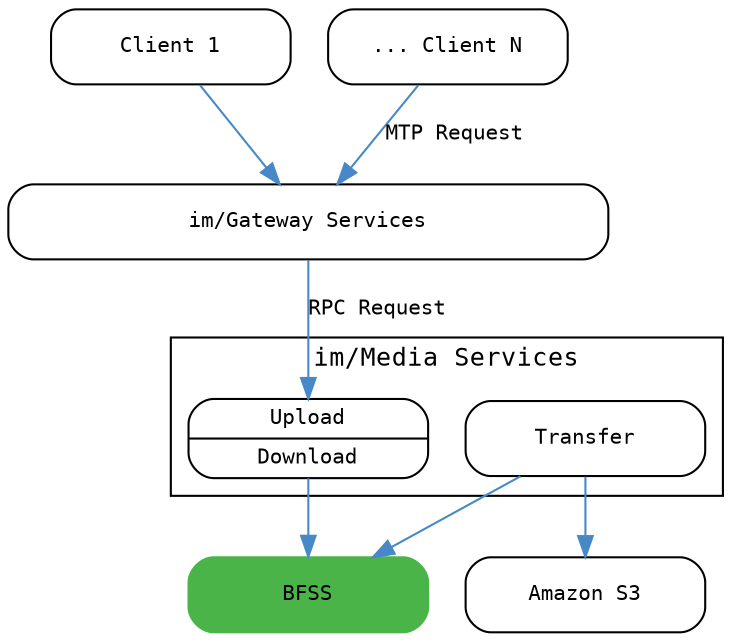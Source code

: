 digraph framework {
    fontname="Consolas";
    fontsize=12;

    node [shape="Mrecord", fontname="Consolas", fontsize=10];
    edge [color="#4788C7", fontname="Consolas", fontsize=10];

    gateway [label="im/Gateway Services", width=4];

    subgraph cluster_media {
        label="im/Media Services"
        node [width=1.6];
        rankdir="LR"

        media [label="{Upload |Download }"];
        transfer [label="Transfer"];
        {rank = same; media transfer}
    }

    node [width=1.6];
    BFSS [label="BFSS", style="filled", color="#4BB449"];
    media -> BFSS;
    transfer -> BFSS;

    Client1 [label="Client 1"];
    ClientN [label="... Client N"];

    Client1 -> gateway;
    ClientN -> gateway [label="MTP Request"];
    gateway -> media  [label="RPC Request"];

    S3  [label="Amazon S3"];
    transfer -> S3;
}
